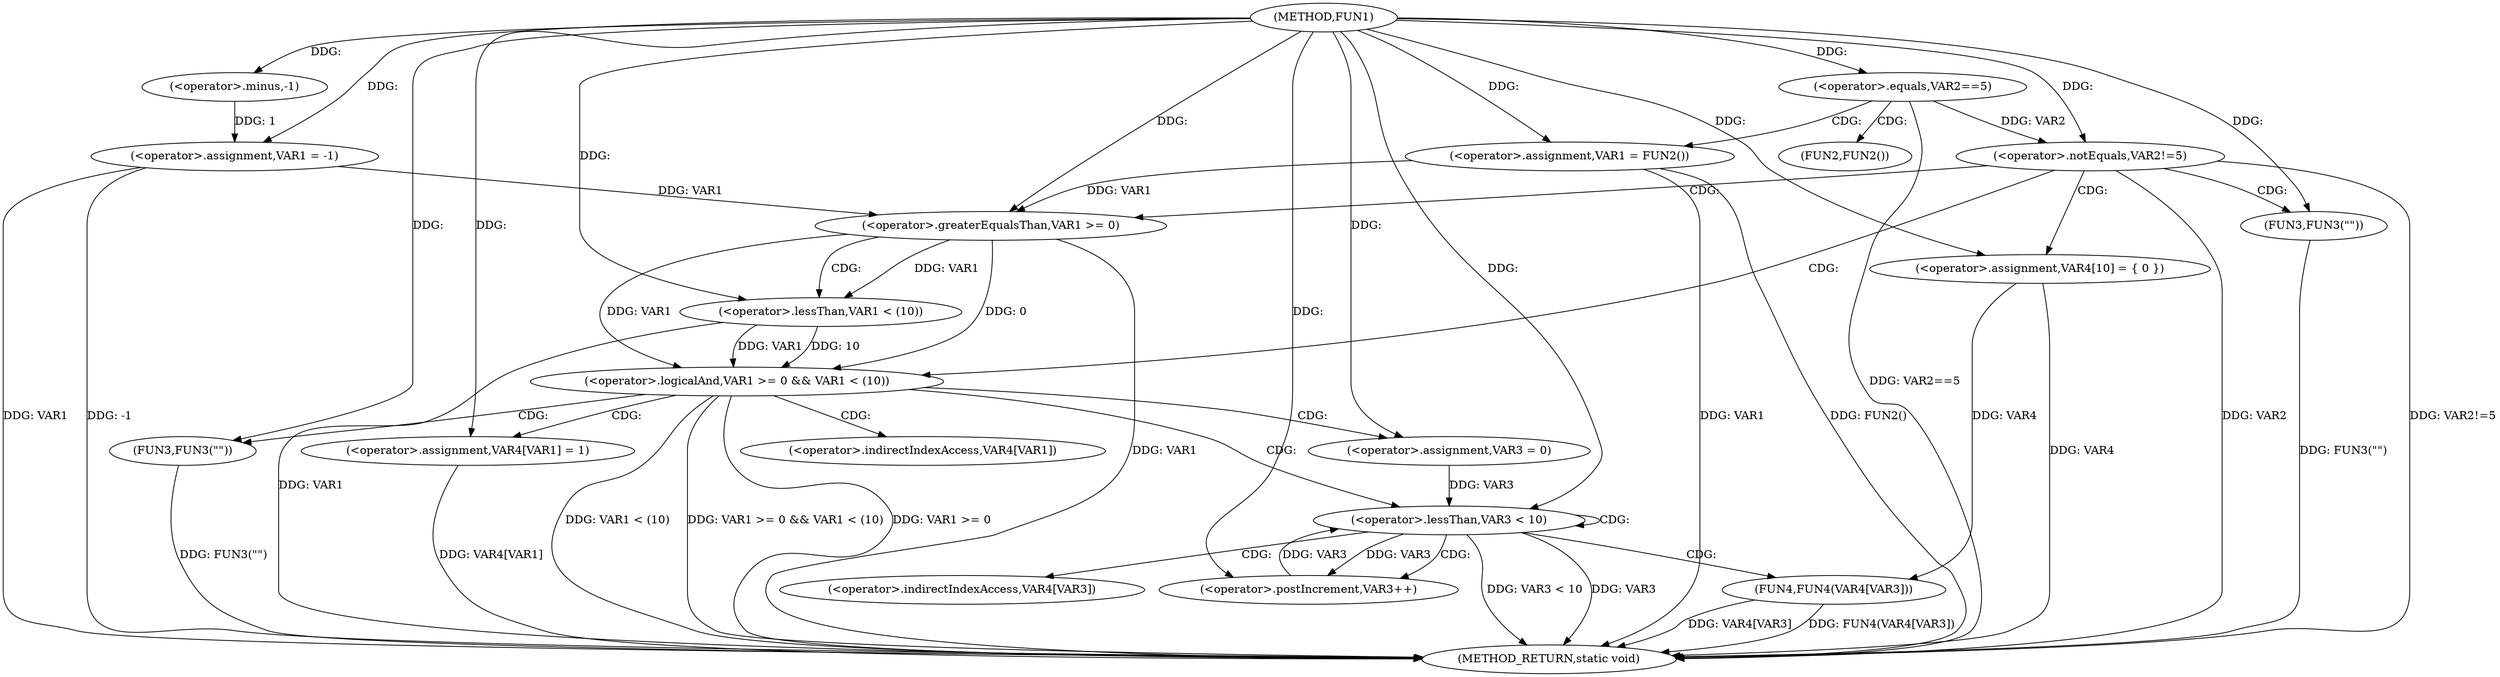 digraph FUN1 {  
"1000100" [label = "(METHOD,FUN1)" ]
"1000161" [label = "(METHOD_RETURN,static void)" ]
"1000103" [label = "(<operator>.assignment,VAR1 = -1)" ]
"1000105" [label = "(<operator>.minus,-1)" ]
"1000108" [label = "(<operator>.equals,VAR2==5)" ]
"1000112" [label = "(<operator>.assignment,VAR1 = FUN2())" ]
"1000116" [label = "(<operator>.notEquals,VAR2!=5)" ]
"1000120" [label = "(FUN3,FUN3(\"\"))" ]
"1000127" [label = "(<operator>.assignment,VAR4[10] = { 0 })" ]
"1000130" [label = "(<operator>.logicalAnd,VAR1 >= 0 && VAR1 < (10))" ]
"1000131" [label = "(<operator>.greaterEqualsThan,VAR1 >= 0)" ]
"1000134" [label = "(<operator>.lessThan,VAR1 < (10))" ]
"1000138" [label = "(<operator>.assignment,VAR4[VAR1] = 1)" ]
"1000144" [label = "(<operator>.assignment,VAR3 = 0)" ]
"1000147" [label = "(<operator>.lessThan,VAR3 < 10)" ]
"1000150" [label = "(<operator>.postIncrement,VAR3++)" ]
"1000153" [label = "(FUN4,FUN4(VAR4[VAR3]))" ]
"1000159" [label = "(FUN3,FUN3(\"\"))" ]
"1000114" [label = "(FUN2,FUN2())" ]
"1000139" [label = "(<operator>.indirectIndexAccess,VAR4[VAR1])" ]
"1000154" [label = "(<operator>.indirectIndexAccess,VAR4[VAR3])" ]
  "1000130" -> "1000161"  [ label = "DDG: VAR1 >= 0 && VAR1 < (10)"] 
  "1000108" -> "1000161"  [ label = "DDG: VAR2==5"] 
  "1000103" -> "1000161"  [ label = "DDG: VAR1"] 
  "1000103" -> "1000161"  [ label = "DDG: -1"] 
  "1000112" -> "1000161"  [ label = "DDG: FUN2()"] 
  "1000147" -> "1000161"  [ label = "DDG: VAR3"] 
  "1000153" -> "1000161"  [ label = "DDG: VAR4[VAR3]"] 
  "1000130" -> "1000161"  [ label = "DDG: VAR1 >= 0"] 
  "1000159" -> "1000161"  [ label = "DDG: FUN3(\"\")"] 
  "1000116" -> "1000161"  [ label = "DDG: VAR2"] 
  "1000131" -> "1000161"  [ label = "DDG: VAR1"] 
  "1000138" -> "1000161"  [ label = "DDG: VAR4[VAR1]"] 
  "1000130" -> "1000161"  [ label = "DDG: VAR1 < (10)"] 
  "1000153" -> "1000161"  [ label = "DDG: FUN4(VAR4[VAR3])"] 
  "1000134" -> "1000161"  [ label = "DDG: VAR1"] 
  "1000112" -> "1000161"  [ label = "DDG: VAR1"] 
  "1000120" -> "1000161"  [ label = "DDG: FUN3(\"\")"] 
  "1000127" -> "1000161"  [ label = "DDG: VAR4"] 
  "1000147" -> "1000161"  [ label = "DDG: VAR3 < 10"] 
  "1000116" -> "1000161"  [ label = "DDG: VAR2!=5"] 
  "1000105" -> "1000103"  [ label = "DDG: 1"] 
  "1000100" -> "1000103"  [ label = "DDG: "] 
  "1000100" -> "1000105"  [ label = "DDG: "] 
  "1000100" -> "1000108"  [ label = "DDG: "] 
  "1000100" -> "1000112"  [ label = "DDG: "] 
  "1000108" -> "1000116"  [ label = "DDG: VAR2"] 
  "1000100" -> "1000116"  [ label = "DDG: "] 
  "1000100" -> "1000120"  [ label = "DDG: "] 
  "1000100" -> "1000127"  [ label = "DDG: "] 
  "1000131" -> "1000130"  [ label = "DDG: VAR1"] 
  "1000131" -> "1000130"  [ label = "DDG: 0"] 
  "1000103" -> "1000131"  [ label = "DDG: VAR1"] 
  "1000112" -> "1000131"  [ label = "DDG: VAR1"] 
  "1000100" -> "1000131"  [ label = "DDG: "] 
  "1000134" -> "1000130"  [ label = "DDG: VAR1"] 
  "1000134" -> "1000130"  [ label = "DDG: 10"] 
  "1000131" -> "1000134"  [ label = "DDG: VAR1"] 
  "1000100" -> "1000134"  [ label = "DDG: "] 
  "1000100" -> "1000138"  [ label = "DDG: "] 
  "1000100" -> "1000144"  [ label = "DDG: "] 
  "1000150" -> "1000147"  [ label = "DDG: VAR3"] 
  "1000144" -> "1000147"  [ label = "DDG: VAR3"] 
  "1000100" -> "1000147"  [ label = "DDG: "] 
  "1000147" -> "1000150"  [ label = "DDG: VAR3"] 
  "1000100" -> "1000150"  [ label = "DDG: "] 
  "1000127" -> "1000153"  [ label = "DDG: VAR4"] 
  "1000100" -> "1000159"  [ label = "DDG: "] 
  "1000108" -> "1000112"  [ label = "CDG: "] 
  "1000108" -> "1000114"  [ label = "CDG: "] 
  "1000116" -> "1000131"  [ label = "CDG: "] 
  "1000116" -> "1000120"  [ label = "CDG: "] 
  "1000116" -> "1000127"  [ label = "CDG: "] 
  "1000116" -> "1000130"  [ label = "CDG: "] 
  "1000130" -> "1000159"  [ label = "CDG: "] 
  "1000130" -> "1000147"  [ label = "CDG: "] 
  "1000130" -> "1000139"  [ label = "CDG: "] 
  "1000130" -> "1000144"  [ label = "CDG: "] 
  "1000130" -> "1000138"  [ label = "CDG: "] 
  "1000131" -> "1000134"  [ label = "CDG: "] 
  "1000147" -> "1000153"  [ label = "CDG: "] 
  "1000147" -> "1000154"  [ label = "CDG: "] 
  "1000147" -> "1000147"  [ label = "CDG: "] 
  "1000147" -> "1000150"  [ label = "CDG: "] 
}
